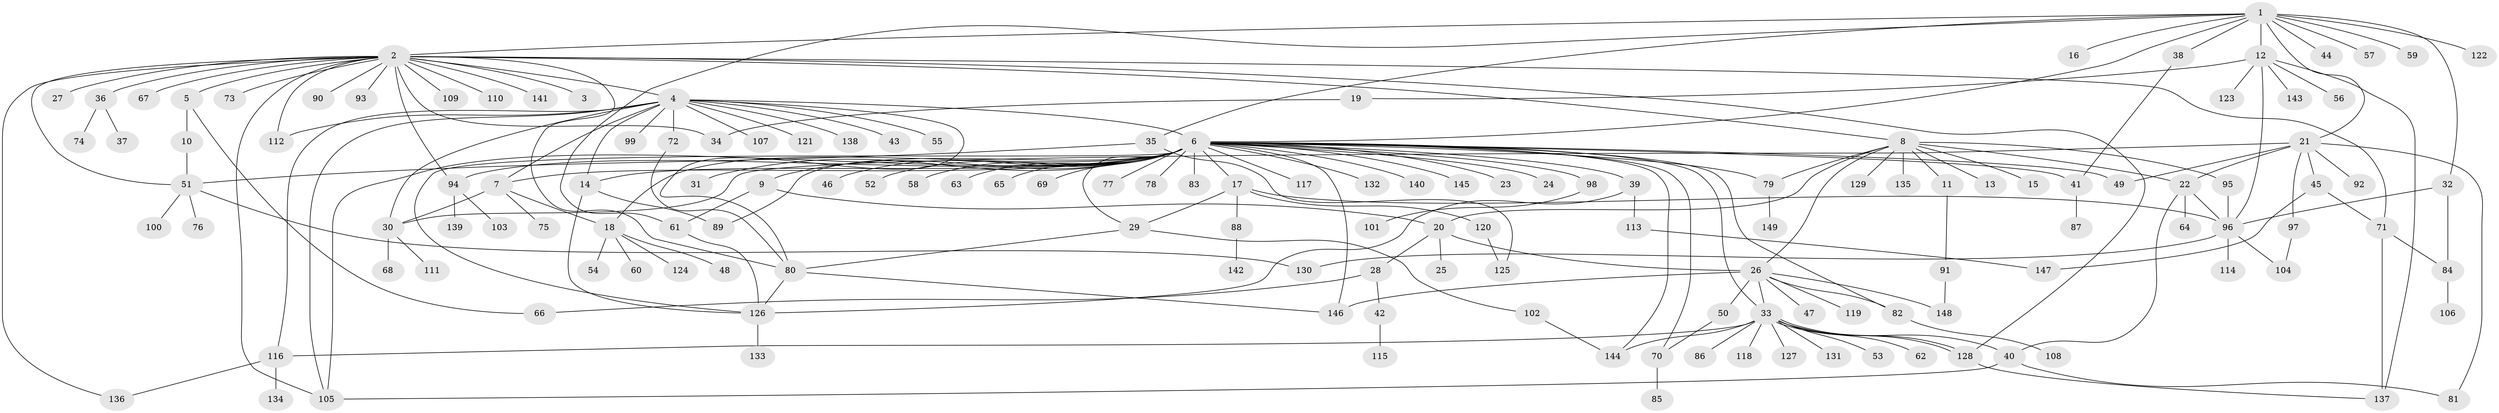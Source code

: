 // coarse degree distribution, {12: 0.008403361344537815, 32: 0.008403361344537815, 1: 0.5462184873949579, 14: 0.008403361344537815, 3: 0.11764705882352941, 36: 0.008403361344537815, 7: 0.01680672268907563, 2: 0.16806722689075632, 6: 0.01680672268907563, 5: 0.025210084033613446, 4: 0.03361344537815126, 8: 0.025210084033613446, 9: 0.008403361344537815, 13: 0.008403361344537815}
// Generated by graph-tools (version 1.1) at 2025/51/02/27/25 19:51:58]
// undirected, 149 vertices, 205 edges
graph export_dot {
graph [start="1"]
  node [color=gray90,style=filled];
  1;
  2;
  3;
  4;
  5;
  6;
  7;
  8;
  9;
  10;
  11;
  12;
  13;
  14;
  15;
  16;
  17;
  18;
  19;
  20;
  21;
  22;
  23;
  24;
  25;
  26;
  27;
  28;
  29;
  30;
  31;
  32;
  33;
  34;
  35;
  36;
  37;
  38;
  39;
  40;
  41;
  42;
  43;
  44;
  45;
  46;
  47;
  48;
  49;
  50;
  51;
  52;
  53;
  54;
  55;
  56;
  57;
  58;
  59;
  60;
  61;
  62;
  63;
  64;
  65;
  66;
  67;
  68;
  69;
  70;
  71;
  72;
  73;
  74;
  75;
  76;
  77;
  78;
  79;
  80;
  81;
  82;
  83;
  84;
  85;
  86;
  87;
  88;
  89;
  90;
  91;
  92;
  93;
  94;
  95;
  96;
  97;
  98;
  99;
  100;
  101;
  102;
  103;
  104;
  105;
  106;
  107;
  108;
  109;
  110;
  111;
  112;
  113;
  114;
  115;
  116;
  117;
  118;
  119;
  120;
  121;
  122;
  123;
  124;
  125;
  126;
  127;
  128;
  129;
  130;
  131;
  132;
  133;
  134;
  135;
  136;
  137;
  138;
  139;
  140;
  141;
  142;
  143;
  144;
  145;
  146;
  147;
  148;
  149;
  1 -- 2;
  1 -- 6;
  1 -- 12;
  1 -- 16;
  1 -- 21;
  1 -- 32;
  1 -- 35;
  1 -- 38;
  1 -- 44;
  1 -- 57;
  1 -- 59;
  1 -- 61;
  1 -- 122;
  2 -- 3;
  2 -- 4;
  2 -- 5;
  2 -- 8;
  2 -- 27;
  2 -- 34;
  2 -- 36;
  2 -- 51;
  2 -- 67;
  2 -- 71;
  2 -- 73;
  2 -- 80;
  2 -- 90;
  2 -- 93;
  2 -- 94;
  2 -- 105;
  2 -- 109;
  2 -- 110;
  2 -- 112;
  2 -- 128;
  2 -- 136;
  2 -- 141;
  4 -- 6;
  4 -- 7;
  4 -- 14;
  4 -- 30;
  4 -- 43;
  4 -- 55;
  4 -- 72;
  4 -- 80;
  4 -- 99;
  4 -- 105;
  4 -- 107;
  4 -- 112;
  4 -- 116;
  4 -- 121;
  4 -- 138;
  5 -- 10;
  5 -- 66;
  6 -- 7;
  6 -- 9;
  6 -- 14;
  6 -- 17;
  6 -- 18;
  6 -- 23;
  6 -- 24;
  6 -- 29;
  6 -- 31;
  6 -- 33;
  6 -- 39;
  6 -- 41;
  6 -- 46;
  6 -- 49;
  6 -- 52;
  6 -- 58;
  6 -- 63;
  6 -- 65;
  6 -- 69;
  6 -- 70;
  6 -- 77;
  6 -- 78;
  6 -- 79;
  6 -- 82;
  6 -- 83;
  6 -- 89;
  6 -- 94;
  6 -- 98;
  6 -- 105;
  6 -- 117;
  6 -- 126;
  6 -- 132;
  6 -- 140;
  6 -- 144;
  6 -- 145;
  6 -- 146;
  7 -- 18;
  7 -- 30;
  7 -- 75;
  8 -- 11;
  8 -- 13;
  8 -- 15;
  8 -- 20;
  8 -- 22;
  8 -- 26;
  8 -- 79;
  8 -- 95;
  8 -- 129;
  8 -- 135;
  9 -- 20;
  9 -- 61;
  10 -- 51;
  11 -- 91;
  12 -- 19;
  12 -- 56;
  12 -- 96;
  12 -- 123;
  12 -- 137;
  12 -- 143;
  14 -- 89;
  14 -- 126;
  17 -- 29;
  17 -- 88;
  17 -- 96;
  17 -- 120;
  18 -- 48;
  18 -- 54;
  18 -- 60;
  18 -- 124;
  19 -- 34;
  20 -- 25;
  20 -- 26;
  20 -- 28;
  21 -- 22;
  21 -- 30;
  21 -- 45;
  21 -- 49;
  21 -- 81;
  21 -- 92;
  21 -- 97;
  22 -- 40;
  22 -- 64;
  22 -- 96;
  26 -- 33;
  26 -- 47;
  26 -- 50;
  26 -- 82;
  26 -- 119;
  26 -- 146;
  26 -- 148;
  28 -- 42;
  28 -- 66;
  29 -- 80;
  29 -- 102;
  30 -- 68;
  30 -- 111;
  32 -- 84;
  32 -- 96;
  33 -- 40;
  33 -- 53;
  33 -- 62;
  33 -- 86;
  33 -- 116;
  33 -- 118;
  33 -- 127;
  33 -- 128;
  33 -- 128;
  33 -- 131;
  33 -- 144;
  35 -- 51;
  35 -- 125;
  36 -- 37;
  36 -- 74;
  38 -- 41;
  39 -- 113;
  39 -- 126;
  40 -- 81;
  40 -- 105;
  41 -- 87;
  42 -- 115;
  45 -- 71;
  45 -- 147;
  50 -- 70;
  51 -- 76;
  51 -- 100;
  51 -- 130;
  61 -- 126;
  70 -- 85;
  71 -- 84;
  71 -- 137;
  72 -- 80;
  79 -- 149;
  80 -- 126;
  80 -- 146;
  82 -- 108;
  84 -- 106;
  88 -- 142;
  91 -- 148;
  94 -- 103;
  94 -- 139;
  95 -- 96;
  96 -- 104;
  96 -- 114;
  96 -- 130;
  97 -- 104;
  98 -- 101;
  102 -- 144;
  113 -- 147;
  116 -- 134;
  116 -- 136;
  120 -- 125;
  126 -- 133;
  128 -- 137;
}
